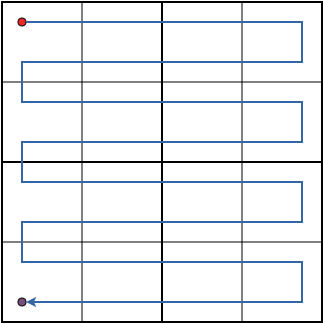 <?xml version="1.0" encoding="UTF-8"?>
<dia:diagram xmlns:dia="http://www.lysator.liu.se/~alla/dia/">
  <dia:layer name="Background" visible="true" active="true">
    <dia:object type="Standard - Box" version="0" id="O0">
      <dia:attribute name="obj_pos">
        <dia:point val="5.395,4.17"/>
      </dia:attribute>
      <dia:attribute name="obj_bb">
        <dia:rectangle val="5.345,4.12;21.445,20.22"/>
      </dia:attribute>
      <dia:attribute name="elem_corner">
        <dia:point val="5.395,4.17"/>
      </dia:attribute>
      <dia:attribute name="elem_width">
        <dia:real val="16"/>
      </dia:attribute>
      <dia:attribute name="elem_height">
        <dia:real val="16"/>
      </dia:attribute>
      <dia:attribute name="border_width">
        <dia:real val="0.1"/>
      </dia:attribute>
      <dia:attribute name="show_background">
        <dia:boolean val="false"/>
      </dia:attribute>
      <dia:attribute name="aspect">
        <dia:enum val="2"/>
      </dia:attribute>
    </dia:object>
    <dia:object type="Standard - Line" version="0" id="O1">
      <dia:attribute name="obj_pos">
        <dia:point val="21.395,12.17"/>
      </dia:attribute>
      <dia:attribute name="obj_bb">
        <dia:rectangle val="5.345,12.12;21.445,12.22"/>
      </dia:attribute>
      <dia:attribute name="conn_endpoints">
        <dia:point val="21.395,12.17"/>
        <dia:point val="5.395,12.17"/>
      </dia:attribute>
      <dia:attribute name="numcp">
        <dia:int val="1"/>
      </dia:attribute>
      <dia:attribute name="line_width">
        <dia:real val="0.1"/>
      </dia:attribute>
      <dia:connections>
        <dia:connection handle="0" to="O0" connection="4"/>
        <dia:connection handle="1" to="O0" connection="3"/>
      </dia:connections>
    </dia:object>
    <dia:object type="Standard - Line" version="0" id="O2">
      <dia:attribute name="obj_pos">
        <dia:point val="13.395,20.17"/>
      </dia:attribute>
      <dia:attribute name="obj_bb">
        <dia:rectangle val="13.345,4.12;13.445,20.22"/>
      </dia:attribute>
      <dia:attribute name="conn_endpoints">
        <dia:point val="13.395,20.17"/>
        <dia:point val="13.395,4.17"/>
      </dia:attribute>
      <dia:attribute name="numcp">
        <dia:int val="1"/>
      </dia:attribute>
      <dia:attribute name="line_width">
        <dia:real val="0.1"/>
      </dia:attribute>
      <dia:connections>
        <dia:connection handle="0" to="O0" connection="6"/>
        <dia:connection handle="1" to="O0" connection="1"/>
      </dia:connections>
    </dia:object>
    <dia:object type="Standard - Line" version="0" id="O3">
      <dia:attribute name="obj_pos">
        <dia:point val="9.395,4.17"/>
      </dia:attribute>
      <dia:attribute name="obj_bb">
        <dia:rectangle val="9.37,4.145;9.42,20.195"/>
      </dia:attribute>
      <dia:attribute name="conn_endpoints">
        <dia:point val="9.395,4.17"/>
        <dia:point val="9.395,20.17"/>
      </dia:attribute>
      <dia:attribute name="numcp">
        <dia:int val="1"/>
      </dia:attribute>
      <dia:attribute name="line_width">
        <dia:real val="0.05"/>
      </dia:attribute>
    </dia:object>
    <dia:object type="Standard - Line" version="0" id="O4">
      <dia:attribute name="obj_pos">
        <dia:point val="5.395,16.17"/>
      </dia:attribute>
      <dia:attribute name="obj_bb">
        <dia:rectangle val="5.37,16.145;21.42,16.195"/>
      </dia:attribute>
      <dia:attribute name="conn_endpoints">
        <dia:point val="5.395,16.17"/>
        <dia:point val="21.395,16.17"/>
      </dia:attribute>
      <dia:attribute name="numcp">
        <dia:int val="1"/>
      </dia:attribute>
      <dia:attribute name="line_width">
        <dia:real val="0.05"/>
      </dia:attribute>
    </dia:object>
    <dia:object type="Standard - Line" version="0" id="O5">
      <dia:attribute name="obj_pos">
        <dia:point val="17.395,20.17"/>
      </dia:attribute>
      <dia:attribute name="obj_bb">
        <dia:rectangle val="17.37,4.145;17.42,20.195"/>
      </dia:attribute>
      <dia:attribute name="conn_endpoints">
        <dia:point val="17.395,20.17"/>
        <dia:point val="17.395,4.17"/>
      </dia:attribute>
      <dia:attribute name="numcp">
        <dia:int val="1"/>
      </dia:attribute>
      <dia:attribute name="line_width">
        <dia:real val="0.05"/>
      </dia:attribute>
    </dia:object>
    <dia:object type="Standard - Line" version="0" id="O6">
      <dia:attribute name="obj_pos">
        <dia:point val="21.395,8.17"/>
      </dia:attribute>
      <dia:attribute name="obj_bb">
        <dia:rectangle val="5.37,8.145;21.42,8.195"/>
      </dia:attribute>
      <dia:attribute name="conn_endpoints">
        <dia:point val="21.395,8.17"/>
        <dia:point val="5.395,8.17"/>
      </dia:attribute>
      <dia:attribute name="numcp">
        <dia:int val="1"/>
      </dia:attribute>
      <dia:attribute name="line_width">
        <dia:real val="0.05"/>
      </dia:attribute>
    </dia:object>
    <dia:object type="Standard - Ellipse" version="0" id="O7">
      <dia:attribute name="obj_pos">
        <dia:point val="6.195,4.97"/>
      </dia:attribute>
      <dia:attribute name="obj_bb">
        <dia:rectangle val="6.195,4.97;6.595,5.37"/>
      </dia:attribute>
      <dia:attribute name="elem_corner">
        <dia:point val="6.195,4.97"/>
      </dia:attribute>
      <dia:attribute name="elem_width">
        <dia:real val="0.4"/>
      </dia:attribute>
      <dia:attribute name="elem_height">
        <dia:real val="0.4"/>
      </dia:attribute>
      <dia:attribute name="border_width">
        <dia:real val="1.175e-38"/>
      </dia:attribute>
      <dia:attribute name="inner_color">
        <dia:color val="#ef2929"/>
      </dia:attribute>
      <dia:attribute name="aspect">
        <dia:enum val="2"/>
      </dia:attribute>
    </dia:object>
    <dia:object type="Standard - Ellipse" version="0" id="O8">
      <dia:attribute name="obj_pos">
        <dia:point val="6.195,18.97"/>
      </dia:attribute>
      <dia:attribute name="obj_bb">
        <dia:rectangle val="6.195,18.97;6.595,19.37"/>
      </dia:attribute>
      <dia:attribute name="elem_corner">
        <dia:point val="6.195,18.97"/>
      </dia:attribute>
      <dia:attribute name="elem_width">
        <dia:real val="0.4"/>
      </dia:attribute>
      <dia:attribute name="elem_height">
        <dia:real val="0.4"/>
      </dia:attribute>
      <dia:attribute name="border_width">
        <dia:real val="1.175e-38"/>
      </dia:attribute>
      <dia:attribute name="inner_color">
        <dia:color val="#75507b"/>
      </dia:attribute>
      <dia:attribute name="aspect">
        <dia:enum val="2"/>
      </dia:attribute>
    </dia:object>
    <dia:object type="Standard - PolyLine" version="0" id="O9">
      <dia:attribute name="obj_pos">
        <dia:point val="6.395,5.17"/>
      </dia:attribute>
      <dia:attribute name="obj_bb">
        <dia:rectangle val="6.283,5.12;20.445,19.432"/>
      </dia:attribute>
      <dia:attribute name="poly_points">
        <dia:point val="6.395,5.17"/>
        <dia:point val="20.395,5.17"/>
        <dia:point val="20.395,7.17"/>
        <dia:point val="6.395,7.17"/>
        <dia:point val="6.395,9.17"/>
        <dia:point val="20.395,9.17"/>
        <dia:point val="20.395,11.17"/>
        <dia:point val="6.395,11.17"/>
        <dia:point val="6.395,13.17"/>
        <dia:point val="20.395,13.17"/>
        <dia:point val="20.395,15.17"/>
        <dia:point val="6.395,15.17"/>
        <dia:point val="6.395,17.17"/>
        <dia:point val="20.395,17.17"/>
        <dia:point val="20.395,19.17"/>
        <dia:point val="6.395,19.17"/>
      </dia:attribute>
      <dia:attribute name="line_color">
        <dia:color val="#3465a4"/>
      </dia:attribute>
      <dia:attribute name="end_arrow">
        <dia:enum val="22"/>
      </dia:attribute>
      <dia:attribute name="end_arrow_length">
        <dia:real val="0.3"/>
      </dia:attribute>
      <dia:attribute name="end_arrow_width">
        <dia:real val="0.3"/>
      </dia:attribute>
      <dia:connections>
        <dia:connection handle="0" to="O7" connection="8"/>
        <dia:connection handle="15" to="O8" connection="8"/>
      </dia:connections>
    </dia:object>
  </dia:layer>
</dia:diagram>
